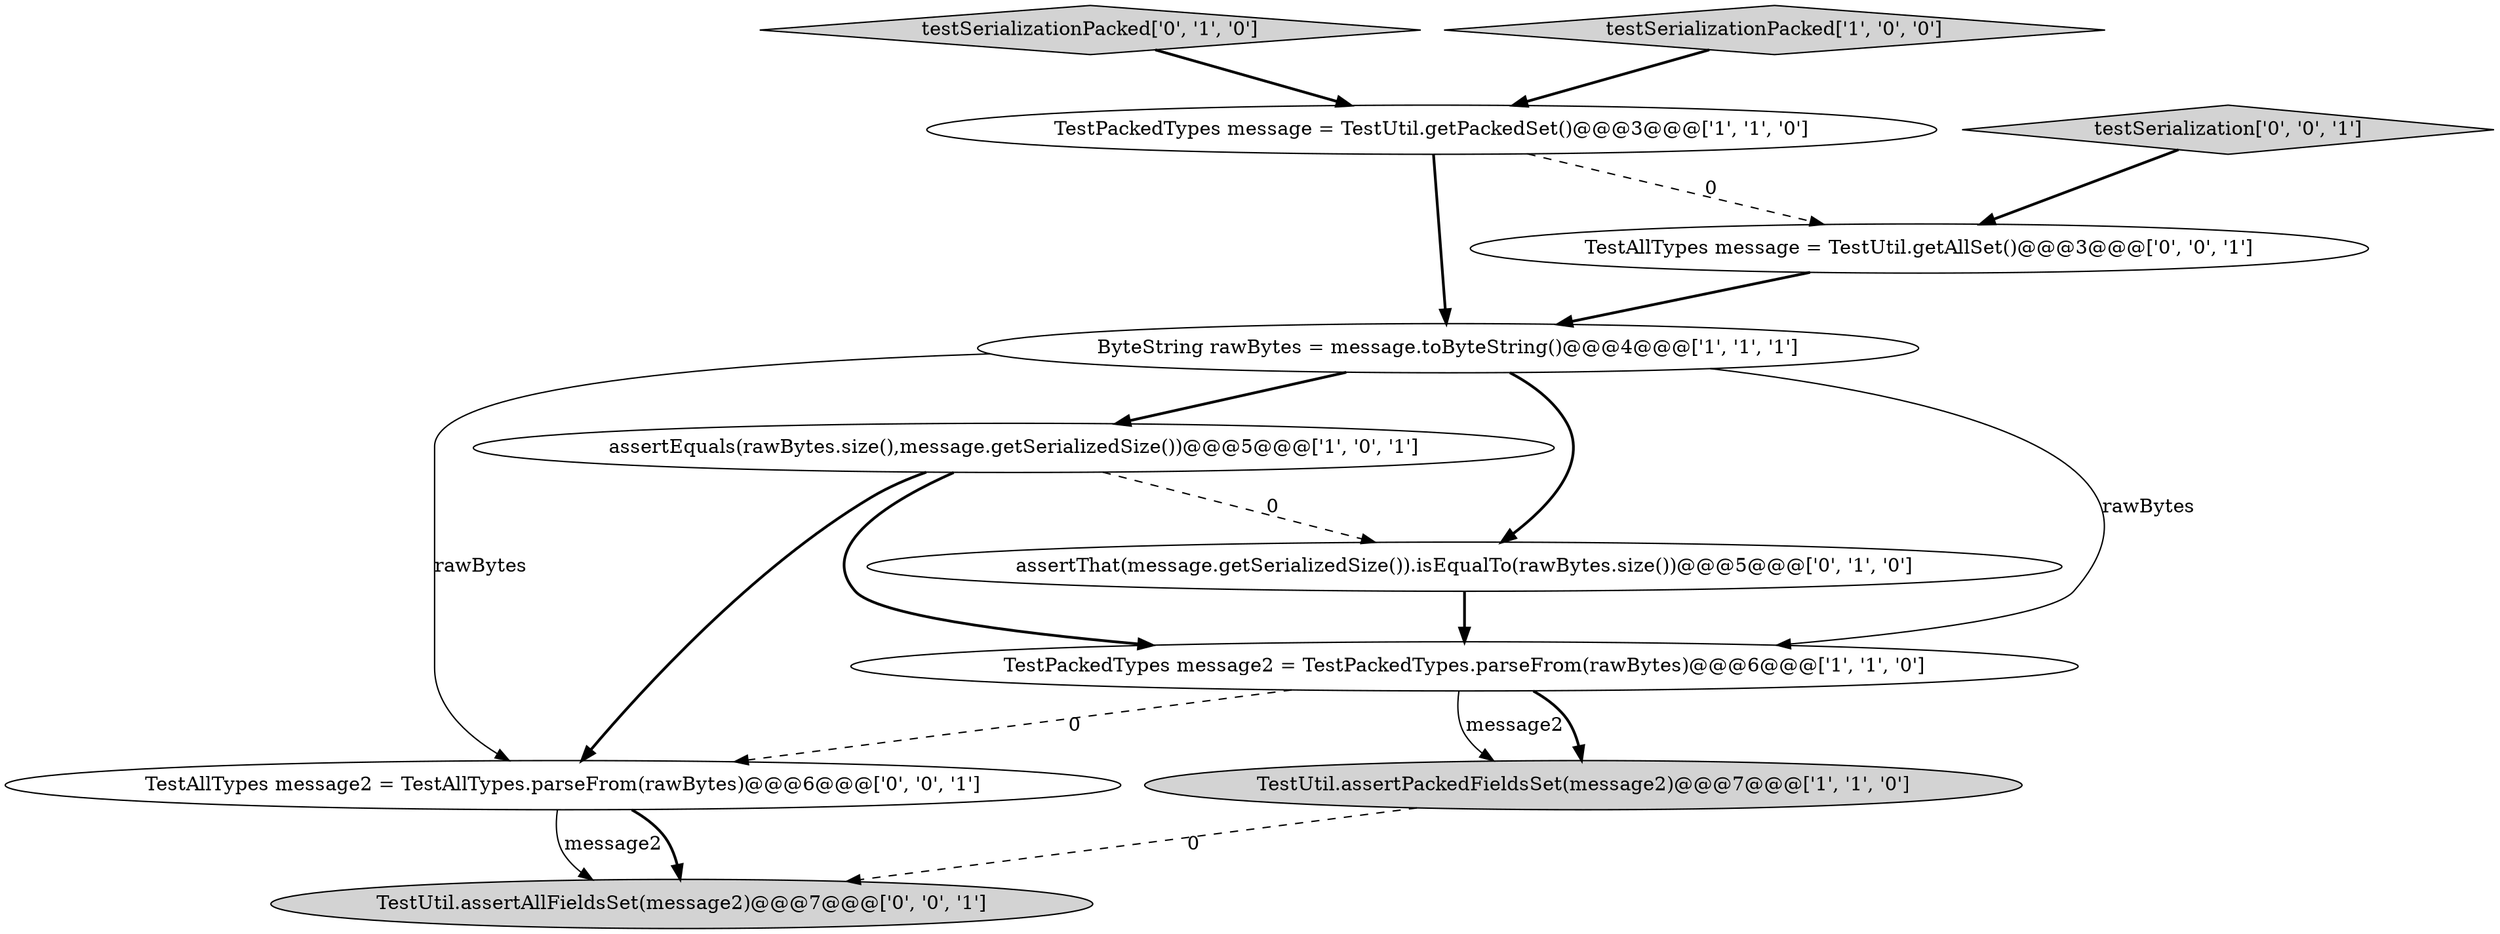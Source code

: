 digraph {
2 [style = filled, label = "TestPackedTypes message = TestUtil.getPackedSet()@@@3@@@['1', '1', '0']", fillcolor = white, shape = ellipse image = "AAA0AAABBB1BBB"];
5 [style = filled, label = "assertEquals(rawBytes.size(),message.getSerializedSize())@@@5@@@['1', '0', '1']", fillcolor = white, shape = ellipse image = "AAA0AAABBB1BBB"];
1 [style = filled, label = "ByteString rawBytes = message.toByteString()@@@4@@@['1', '1', '1']", fillcolor = white, shape = ellipse image = "AAA0AAABBB1BBB"];
4 [style = filled, label = "TestPackedTypes message2 = TestPackedTypes.parseFrom(rawBytes)@@@6@@@['1', '1', '0']", fillcolor = white, shape = ellipse image = "AAA0AAABBB1BBB"];
6 [style = filled, label = "testSerializationPacked['0', '1', '0']", fillcolor = lightgray, shape = diamond image = "AAA0AAABBB2BBB"];
0 [style = filled, label = "TestUtil.assertPackedFieldsSet(message2)@@@7@@@['1', '1', '0']", fillcolor = lightgray, shape = ellipse image = "AAA0AAABBB1BBB"];
10 [style = filled, label = "TestUtil.assertAllFieldsSet(message2)@@@7@@@['0', '0', '1']", fillcolor = lightgray, shape = ellipse image = "AAA0AAABBB3BBB"];
11 [style = filled, label = "TestAllTypes message = TestUtil.getAllSet()@@@3@@@['0', '0', '1']", fillcolor = white, shape = ellipse image = "AAA0AAABBB3BBB"];
7 [style = filled, label = "assertThat(message.getSerializedSize()).isEqualTo(rawBytes.size())@@@5@@@['0', '1', '0']", fillcolor = white, shape = ellipse image = "AAA1AAABBB2BBB"];
9 [style = filled, label = "TestAllTypes message2 = TestAllTypes.parseFrom(rawBytes)@@@6@@@['0', '0', '1']", fillcolor = white, shape = ellipse image = "AAA0AAABBB3BBB"];
8 [style = filled, label = "testSerialization['0', '0', '1']", fillcolor = lightgray, shape = diamond image = "AAA0AAABBB3BBB"];
3 [style = filled, label = "testSerializationPacked['1', '0', '0']", fillcolor = lightgray, shape = diamond image = "AAA0AAABBB1BBB"];
4->9 [style = dashed, label="0"];
8->11 [style = bold, label=""];
4->0 [style = solid, label="message2"];
5->7 [style = dashed, label="0"];
9->10 [style = solid, label="message2"];
0->10 [style = dashed, label="0"];
2->11 [style = dashed, label="0"];
1->7 [style = bold, label=""];
11->1 [style = bold, label=""];
4->0 [style = bold, label=""];
7->4 [style = bold, label=""];
5->9 [style = bold, label=""];
1->9 [style = solid, label="rawBytes"];
2->1 [style = bold, label=""];
3->2 [style = bold, label=""];
5->4 [style = bold, label=""];
6->2 [style = bold, label=""];
9->10 [style = bold, label=""];
1->5 [style = bold, label=""];
1->4 [style = solid, label="rawBytes"];
}

